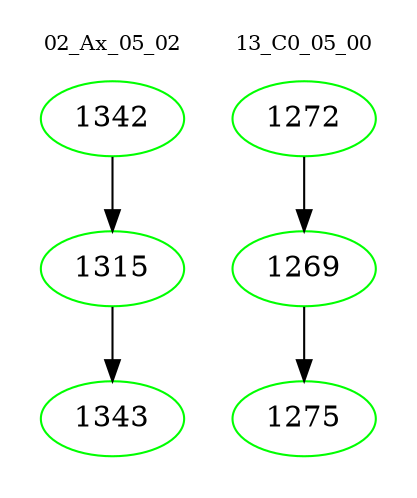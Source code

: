 digraph{
subgraph cluster_0 {
color = white
label = "02_Ax_05_02";
fontsize=10;
T0_1342 [label="1342", color="green"]
T0_1342 -> T0_1315 [color="black"]
T0_1315 [label="1315", color="green"]
T0_1315 -> T0_1343 [color="black"]
T0_1343 [label="1343", color="green"]
}
subgraph cluster_1 {
color = white
label = "13_C0_05_00";
fontsize=10;
T1_1272 [label="1272", color="green"]
T1_1272 -> T1_1269 [color="black"]
T1_1269 [label="1269", color="green"]
T1_1269 -> T1_1275 [color="black"]
T1_1275 [label="1275", color="green"]
}
}
